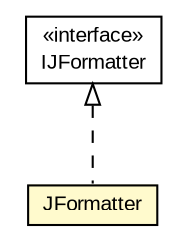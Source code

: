 #!/usr/local/bin/dot
#
# Class diagram 
# Generated by UMLGraph version 5.1 (http://www.umlgraph.org/)
#

digraph G {
	edge [fontname="arial",fontsize=10,labelfontname="arial",labelfontsize=10];
	node [fontname="arial",fontsize=10,shape=plaintext];
	nodesep=0.25;
	ranksep=0.5;
	// com.helger.jcodemodel.IJFormatter
	c16620 [label=<<table title="com.helger.jcodemodel.IJFormatter" border="0" cellborder="1" cellspacing="0" cellpadding="2" port="p" href="../IJFormatter.html">
		<tr><td><table border="0" cellspacing="0" cellpadding="1">
<tr><td align="center" balign="center"> &#171;interface&#187; </td></tr>
<tr><td align="center" balign="center"> IJFormatter </td></tr>
		</table></td></tr>
		</table>>, fontname="arial", fontcolor="black", fontsize=10.0];
	// com.helger.jcodemodel.writer.JFormatter
	c16667 [label=<<table title="com.helger.jcodemodel.writer.JFormatter" border="0" cellborder="1" cellspacing="0" cellpadding="2" port="p" bgcolor="lemonChiffon" href="./JFormatter.html">
		<tr><td><table border="0" cellspacing="0" cellpadding="1">
<tr><td align="center" balign="center"> JFormatter </td></tr>
		</table></td></tr>
		</table>>, fontname="arial", fontcolor="black", fontsize=10.0];
	//com.helger.jcodemodel.writer.JFormatter implements com.helger.jcodemodel.IJFormatter
	c16620:p -> c16667:p [dir=back,arrowtail=empty,style=dashed];
}

